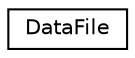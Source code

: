 digraph "Graphical Class Hierarchy"
{
 // LATEX_PDF_SIZE
  edge [fontname="Helvetica",fontsize="10",labelfontname="Helvetica",labelfontsize="10"];
  node [fontname="Helvetica",fontsize="10",shape=record];
  rankdir="LR";
  Node0 [label="DataFile",height=0.2,width=0.4,color="black", fillcolor="white", style="filled",URL="$classDataFile.html",tooltip=" "];
}
